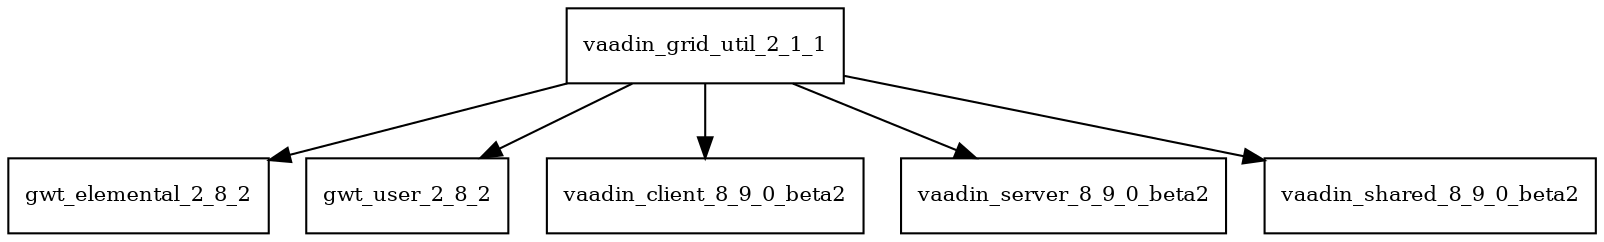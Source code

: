 digraph vaadin_grid_util_2_1_1_dependencies {
  node [shape = box, fontsize=10.0];
  vaadin_grid_util_2_1_1 -> gwt_elemental_2_8_2;
  vaadin_grid_util_2_1_1 -> gwt_user_2_8_2;
  vaadin_grid_util_2_1_1 -> vaadin_client_8_9_0_beta2;
  vaadin_grid_util_2_1_1 -> vaadin_server_8_9_0_beta2;
  vaadin_grid_util_2_1_1 -> vaadin_shared_8_9_0_beta2;
}
